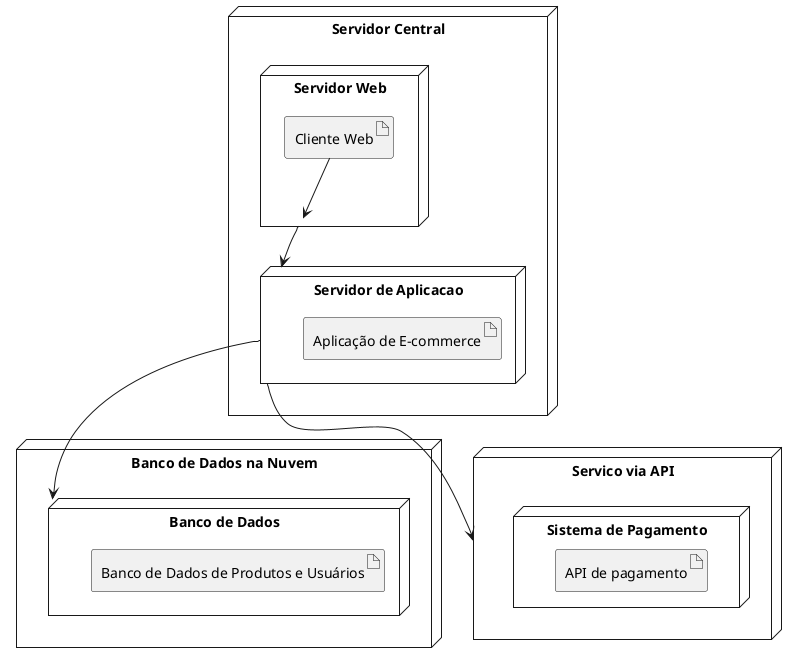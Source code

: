 @startuml
!define RECTANGLE class

node "Servidor Central" {
    node "Servidor Web" {
        artifact "Cliente Web"
    }

    node "Servidor de Aplicacao" {
        artifact "Aplicação de E-commerce"
    }
}

node "Banco de Dados na Nuvem" {
    node "Banco de Dados" {
        artifact "Banco de Dados de Produtos e Usuários"
    }
}

node "Servico via API" {
    node "Sistema de Pagamento"{
        artifact "API de pagamento"
    }
}

"Cliente Web" --> "Servidor Web"
"Servidor Web" --> "Servidor de Aplicacao"
"Servidor de Aplicacao" --> "Banco de Dados"
"Servidor de Aplicacao" --> "Servico via API"

@enduml